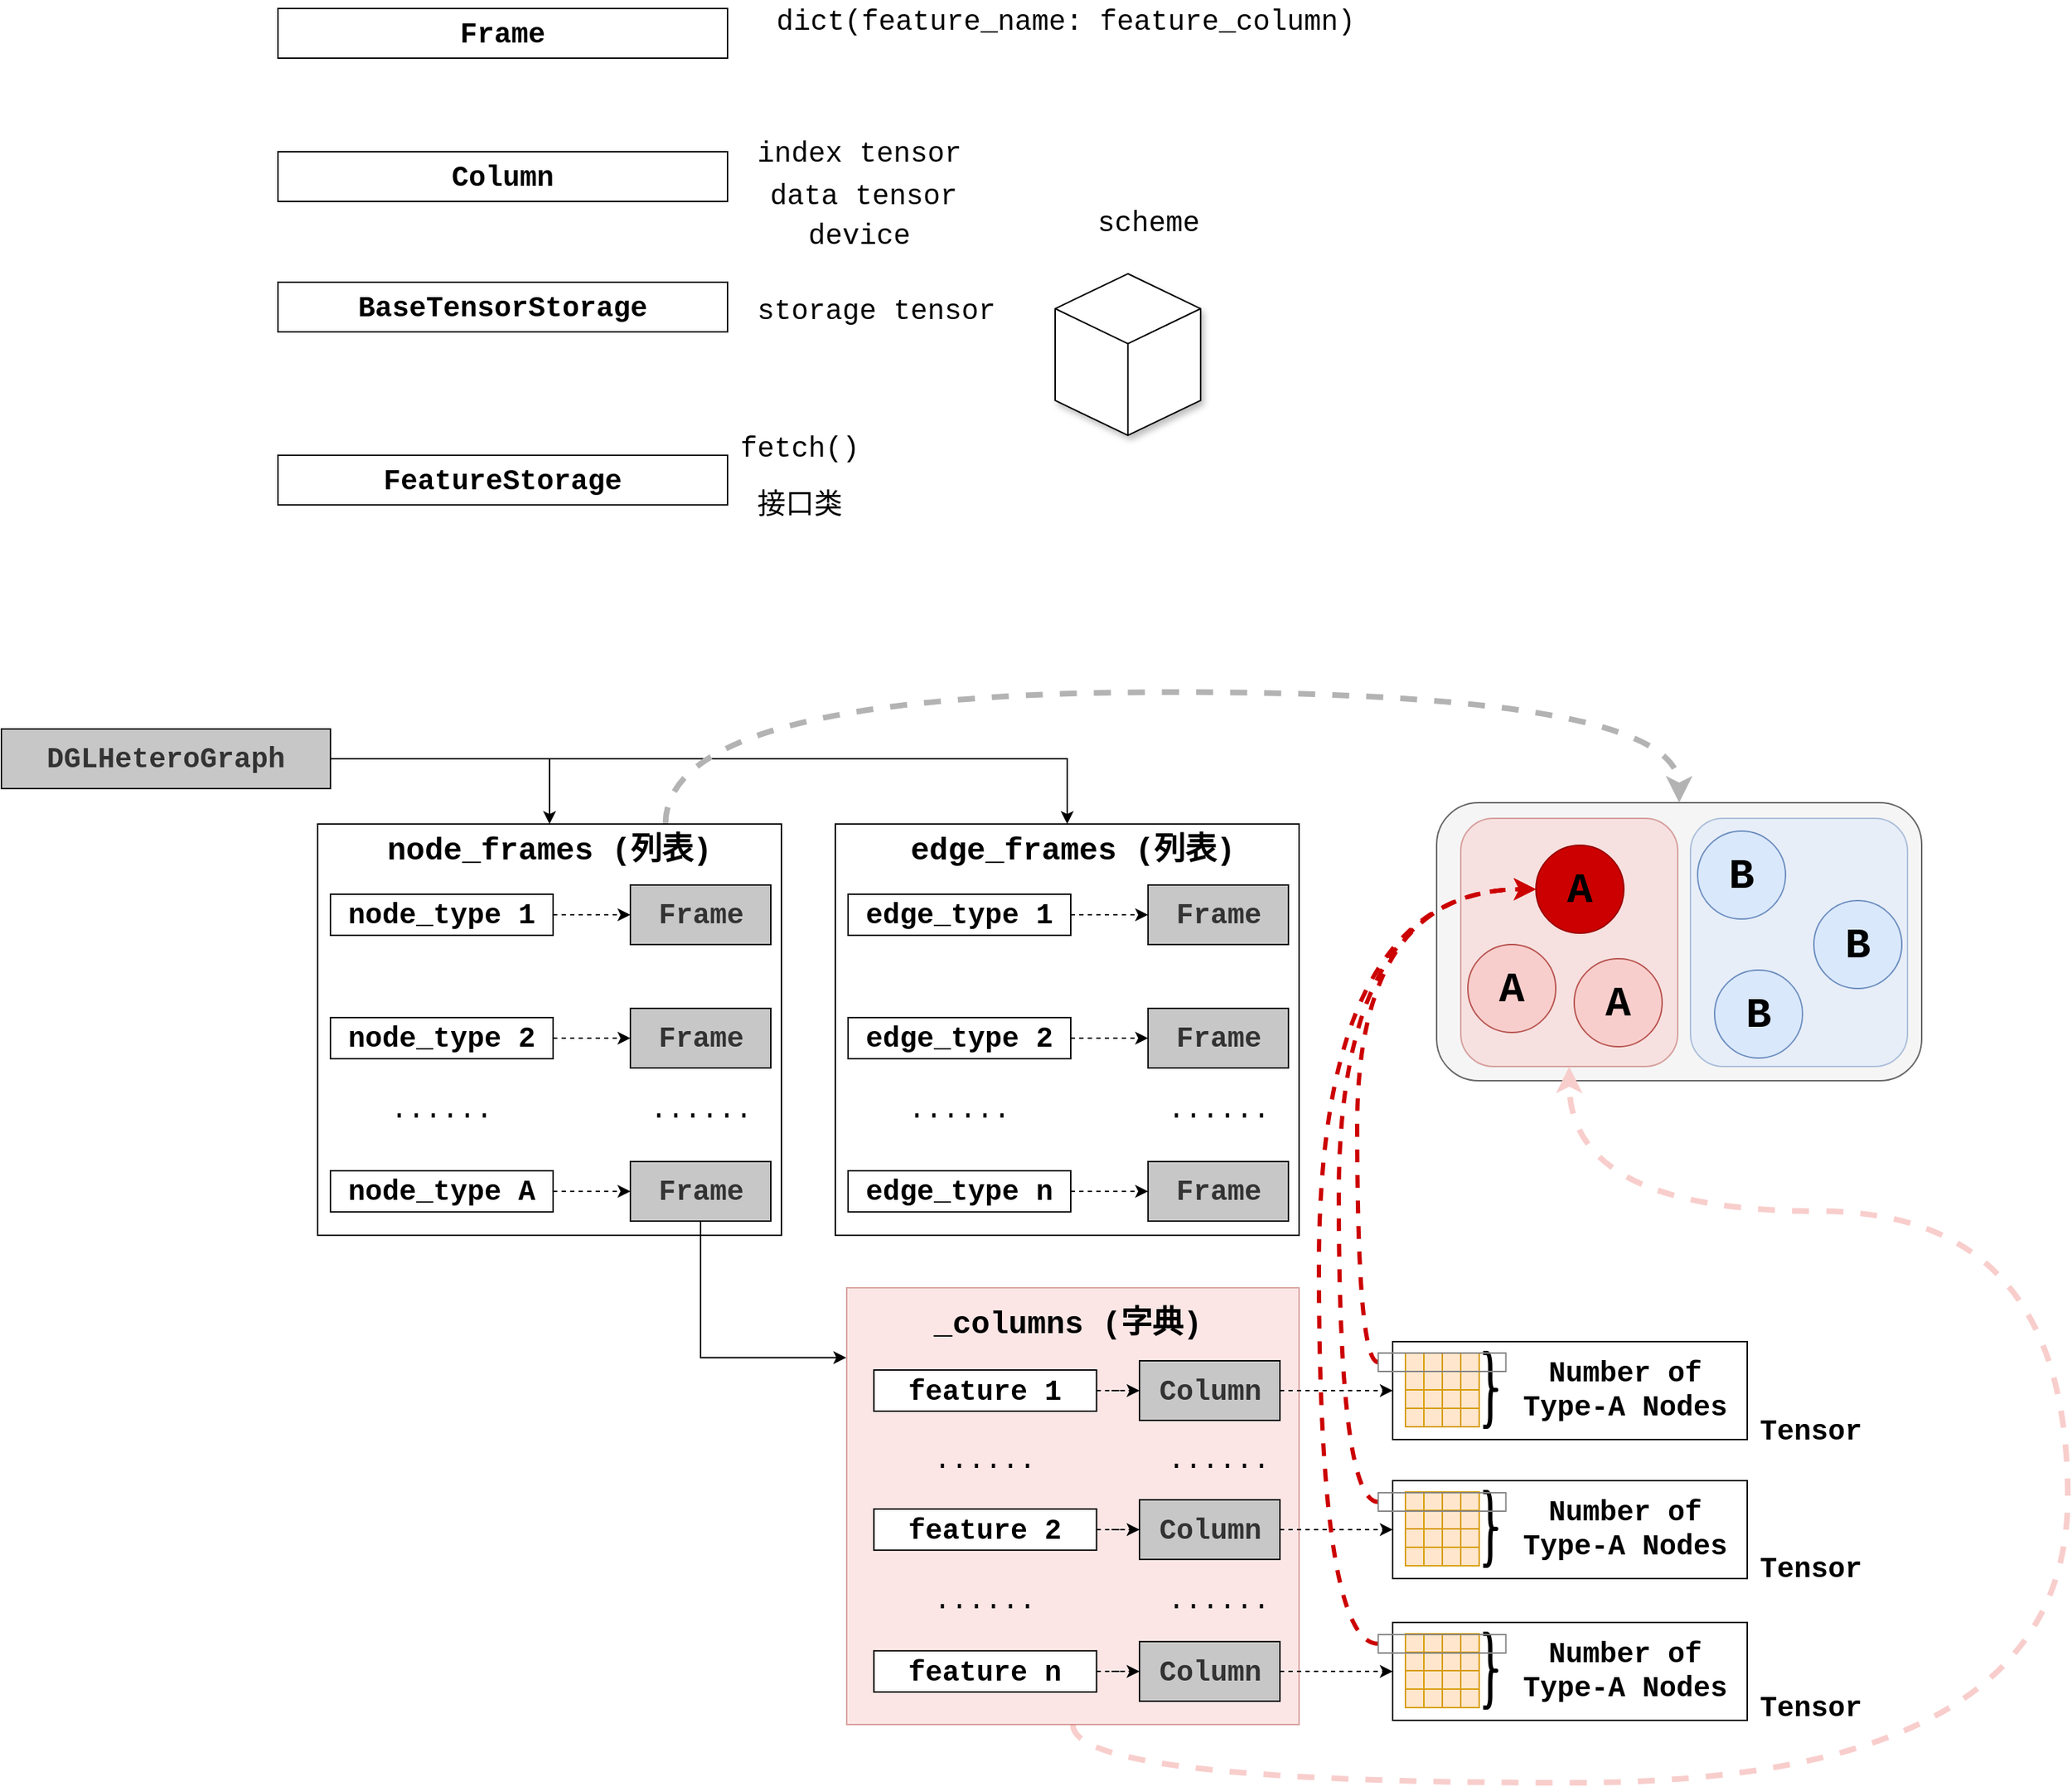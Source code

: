 <mxfile version="15.8.7" type="device"><diagram id="11IXH3z6hqG7DrzvFrHM" name="Page-1"><mxGraphModel dx="1106" dy="389" grid="0" gridSize="10" guides="1" tooltips="1" connect="1" arrows="1" fold="1" page="0" pageScale="1" pageWidth="827" pageHeight="1169" math="0" shadow="0"><root><mxCell id="0"/><mxCell id="1" parent="0"/><mxCell id="86eZKpxnAZm7Tr8WUhMd-28" value="" style="rounded=1;whiteSpace=wrap;html=1;fontFamily=Courier New;fontSize=30;strokeColor=#666666;fillColor=#f5f5f5;fontColor=#333333;" vertex="1" parent="1"><mxGeometry x="1020" y="1076" width="342" height="196" as="geometry"/></mxCell><mxCell id="86eZKpxnAZm7Tr8WUhMd-30" value="" style="rounded=1;whiteSpace=wrap;html=1;fontFamily=Courier New;fontSize=30;strokeColor=#6c8ebf;fillColor=#dae8fc;opacity=50;" vertex="1" parent="1"><mxGeometry x="1199" y="1087" width="153" height="175" as="geometry"/></mxCell><mxCell id="86eZKpxnAZm7Tr8WUhMd-29" value="" style="rounded=1;whiteSpace=wrap;html=1;fontFamily=Courier New;fontSize=30;strokeColor=#b85450;fillColor=#f8cecc;opacity=50;" vertex="1" parent="1"><mxGeometry x="1037" y="1087" width="153" height="175" as="geometry"/></mxCell><mxCell id="nfA5dpvwlmGK6vABi8mA-146" value="" style="rounded=0;whiteSpace=wrap;html=1;shadow=0;fontFamily=Courier New;fontSize=12;" parent="1" vertex="1"><mxGeometry x="989" y="1456" width="250" height="69" as="geometry"/></mxCell><mxCell id="nfA5dpvwlmGK6vABi8mA-1" value="&lt;font style=&quot;font-size: 20px&quot; face=&quot;Courier New&quot;&gt;&lt;b&gt;Frame&lt;/b&gt;&lt;/font&gt;" style="rounded=0;whiteSpace=wrap;html=1;" parent="1" vertex="1"><mxGeometry x="203" y="516" width="317" height="35" as="geometry"/></mxCell><mxCell id="nfA5dpvwlmGK6vABi8mA-2" value="&lt;font style=&quot;font-size: 20px&quot; face=&quot;Courier New&quot;&gt;&lt;b&gt;Column&lt;/b&gt;&lt;/font&gt;" style="rounded=0;whiteSpace=wrap;html=1;" parent="1" vertex="1"><mxGeometry x="203" y="617" width="317" height="35" as="geometry"/></mxCell><mxCell id="nfA5dpvwlmGK6vABi8mA-3" value="&lt;font style=&quot;font-size: 20px&quot; face=&quot;Courier New&quot;&gt;&lt;b&gt;BaseTensorStorage&lt;/b&gt;&lt;/font&gt;" style="rounded=0;whiteSpace=wrap;html=1;" parent="1" vertex="1"><mxGeometry x="203" y="709" width="317" height="35" as="geometry"/></mxCell><mxCell id="nfA5dpvwlmGK6vABi8mA-4" value="&lt;font style=&quot;font-size: 20px&quot; face=&quot;Courier New&quot;&gt;&lt;b&gt;FeatureStorage&lt;/b&gt;&lt;/font&gt;" style="rounded=0;whiteSpace=wrap;html=1;" parent="1" vertex="1"><mxGeometry x="203" y="831" width="317" height="35" as="geometry"/></mxCell><mxCell id="nfA5dpvwlmGK6vABi8mA-5" value="接口类" style="text;html=1;strokeColor=none;fillColor=none;align=center;verticalAlign=middle;whiteSpace=wrap;rounded=0;fontFamily=Courier New;fontSize=20;" parent="1" vertex="1"><mxGeometry x="529" y="851" width="84" height="30" as="geometry"/></mxCell><mxCell id="nfA5dpvwlmGK6vABi8mA-6" value="fetch()" style="text;html=1;strokeColor=none;fillColor=none;align=center;verticalAlign=middle;whiteSpace=wrap;rounded=0;fontFamily=Courier New;fontSize=20;" parent="1" vertex="1"><mxGeometry x="529" y="811" width="84" height="30" as="geometry"/></mxCell><mxCell id="nfA5dpvwlmGK6vABi8mA-7" value="storage tensor" style="text;html=1;strokeColor=none;fillColor=none;align=center;verticalAlign=middle;whiteSpace=wrap;rounded=0;fontFamily=Courier New;fontSize=20;" parent="1" vertex="1"><mxGeometry x="529" y="714" width="192" height="30" as="geometry"/></mxCell><mxCell id="nfA5dpvwlmGK6vABi8mA-8" value="index tensor" style="text;html=1;strokeColor=none;fillColor=none;align=center;verticalAlign=middle;whiteSpace=wrap;rounded=0;fontFamily=Courier New;fontSize=20;" parent="1" vertex="1"><mxGeometry x="517" y="603" width="192" height="30" as="geometry"/></mxCell><mxCell id="nfA5dpvwlmGK6vABi8mA-9" value="data tensor" style="text;html=1;strokeColor=none;fillColor=none;align=center;verticalAlign=middle;whiteSpace=wrap;rounded=0;fontFamily=Courier New;fontSize=20;" parent="1" vertex="1"><mxGeometry x="520" y="633" width="192" height="30" as="geometry"/></mxCell><mxCell id="nfA5dpvwlmGK6vABi8mA-10" value="device" style="text;html=1;strokeColor=none;fillColor=none;align=center;verticalAlign=middle;whiteSpace=wrap;rounded=0;fontFamily=Courier New;fontSize=20;" parent="1" vertex="1"><mxGeometry x="517" y="661" width="192" height="30" as="geometry"/></mxCell><mxCell id="nfA5dpvwlmGK6vABi8mA-11" value="scheme" style="text;html=1;strokeColor=none;fillColor=none;align=center;verticalAlign=middle;whiteSpace=wrap;rounded=0;fontFamily=Courier New;fontSize=20;" parent="1" vertex="1"><mxGeometry x="721" y="652" width="192" height="30" as="geometry"/></mxCell><mxCell id="nfA5dpvwlmGK6vABi8mA-12" value="dict(feature_name: feature_column)" style="text;html=1;strokeColor=none;fillColor=none;align=center;verticalAlign=middle;whiteSpace=wrap;rounded=0;fontFamily=Courier New;fontSize=20;" parent="1" vertex="1"><mxGeometry x="546" y="510" width="425" height="30" as="geometry"/></mxCell><mxCell id="nfA5dpvwlmGK6vABi8mA-29" style="edgeStyle=orthogonalEdgeStyle;rounded=0;orthogonalLoop=1;jettySize=auto;html=1;entryX=0.5;entryY=0;entryDx=0;entryDy=0;fontFamily=Courier New;fontSize=20;exitX=1;exitY=0.5;exitDx=0;exitDy=0;" parent="1" source="nfA5dpvwlmGK6vABi8mA-13" target="nfA5dpvwlmGK6vABi8mA-28" edge="1"><mxGeometry relative="1" as="geometry"/></mxCell><mxCell id="nfA5dpvwlmGK6vABi8mA-31" style="edgeStyle=orthogonalEdgeStyle;rounded=0;orthogonalLoop=1;jettySize=auto;html=1;entryX=0.5;entryY=0;entryDx=0;entryDy=0;fontFamily=Courier New;fontSize=20;" parent="1" source="nfA5dpvwlmGK6vABi8mA-13" target="nfA5dpvwlmGK6vABi8mA-55" edge="1"><mxGeometry relative="1" as="geometry"><mxPoint x="719" y="1124.0" as="targetPoint"/></mxGeometry></mxCell><mxCell id="nfA5dpvwlmGK6vABi8mA-13" value="&lt;font style=&quot;font-size: 20px&quot; face=&quot;Courier New&quot;&gt;&lt;b&gt;DGLHeteroGraph&lt;/b&gt;&lt;/font&gt;" style="rounded=0;whiteSpace=wrap;html=1;fillColor=#C7C7C7;fontColor=#333333;strokeColor=#000000;" parent="1" vertex="1"><mxGeometry x="8" y="1024" width="232" height="42" as="geometry"/></mxCell><mxCell id="nfA5dpvwlmGK6vABi8mA-14" value="" style="html=1;whiteSpace=wrap;shape=isoCube2;backgroundOutline=1;isoAngle=15;fontFamily=Courier New;fontSize=20;shadow=1;" parent="1" vertex="1"><mxGeometry x="751" y="703" width="102.6" height="114" as="geometry"/></mxCell><mxCell id="86eZKpxnAZm7Tr8WUhMd-34" style="edgeStyle=orthogonalEdgeStyle;curved=1;rounded=0;orthogonalLoop=1;jettySize=auto;html=1;entryX=0.5;entryY=0;entryDx=0;entryDy=0;dashed=1;fontFamily=Courier New;fontSize=30;strokeColor=#B3B3B3;strokeWidth=4;exitX=0.75;exitY=0;exitDx=0;exitDy=0;" edge="1" parent="1" source="nfA5dpvwlmGK6vABi8mA-28" target="86eZKpxnAZm7Tr8WUhMd-28"><mxGeometry relative="1" as="geometry"><Array as="points"><mxPoint x="476" y="998"/><mxPoint x="1191" y="998"/></Array></mxGeometry></mxCell><mxCell id="nfA5dpvwlmGK6vABi8mA-28" value="" style="rounded=0;whiteSpace=wrap;html=1;" parent="1" vertex="1"><mxGeometry x="231" y="1091" width="327" height="290" as="geometry"/></mxCell><mxCell id="nfA5dpvwlmGK6vABi8mA-32" value="&lt;font style=&quot;font-size: 20px&quot; face=&quot;Courier New&quot;&gt;&lt;b&gt;Frame&lt;/b&gt;&lt;/font&gt;" style="rounded=0;whiteSpace=wrap;html=1;fillColor=#C7C7C7;fontColor=#333333;strokeColor=#000000;" parent="1" vertex="1"><mxGeometry x="451.5" y="1134" width="99" height="42" as="geometry"/></mxCell><mxCell id="nfA5dpvwlmGK6vABi8mA-120" style="edgeStyle=orthogonalEdgeStyle;rounded=0;orthogonalLoop=1;jettySize=auto;html=1;entryX=0;entryY=0.5;entryDx=0;entryDy=0;dashed=1;fontFamily=Courier New;fontSize=20;endArrow=classic;endFill=1;" parent="1" source="nfA5dpvwlmGK6vABi8mA-33" target="nfA5dpvwlmGK6vABi8mA-32" edge="1"><mxGeometry relative="1" as="geometry"/></mxCell><mxCell id="nfA5dpvwlmGK6vABi8mA-33" value="&lt;font face=&quot;Courier New&quot;&gt;&lt;span style=&quot;font-size: 20px&quot;&gt;&lt;b&gt;node_type 1&lt;/b&gt;&lt;/span&gt;&lt;/font&gt;" style="rounded=0;whiteSpace=wrap;html=1;" parent="1" vertex="1"><mxGeometry x="240" y="1140.5" width="157" height="29" as="geometry"/></mxCell><mxCell id="nfA5dpvwlmGK6vABi8mA-36" value="&lt;font style=&quot;font-size: 20px&quot; face=&quot;Courier New&quot;&gt;&lt;b&gt;Frame&lt;/b&gt;&lt;/font&gt;" style="rounded=0;whiteSpace=wrap;html=1;fillColor=#C7C7C7;fontColor=#333333;strokeColor=#000000;" parent="1" vertex="1"><mxGeometry x="451.5" y="1221" width="99" height="42" as="geometry"/></mxCell><mxCell id="nfA5dpvwlmGK6vABi8mA-121" style="edgeStyle=orthogonalEdgeStyle;rounded=0;orthogonalLoop=1;jettySize=auto;html=1;entryX=0;entryY=0.5;entryDx=0;entryDy=0;dashed=1;fontFamily=Courier New;fontSize=20;endArrow=classic;endFill=1;" parent="1" source="nfA5dpvwlmGK6vABi8mA-37" target="nfA5dpvwlmGK6vABi8mA-36" edge="1"><mxGeometry relative="1" as="geometry"/></mxCell><mxCell id="nfA5dpvwlmGK6vABi8mA-37" value="&lt;font face=&quot;Courier New&quot;&gt;&lt;span style=&quot;font-size: 20px&quot;&gt;&lt;b&gt;node_type 2&lt;/b&gt;&lt;/span&gt;&lt;/font&gt;" style="rounded=0;whiteSpace=wrap;html=1;" parent="1" vertex="1"><mxGeometry x="240" y="1227.5" width="157" height="29" as="geometry"/></mxCell><mxCell id="nfA5dpvwlmGK6vABi8mA-52" style="edgeStyle=orthogonalEdgeStyle;rounded=0;orthogonalLoop=1;jettySize=auto;html=1;entryX=-0.001;entryY=0.16;entryDx=0;entryDy=0;fontFamily=Courier New;fontSize=20;endArrow=classic;endFill=1;entryPerimeter=0;" parent="1" source="nfA5dpvwlmGK6vABi8mA-39" target="nfA5dpvwlmGK6vABi8mA-44" edge="1"><mxGeometry relative="1" as="geometry"><Array as="points"><mxPoint x="501" y="1467"/></Array></mxGeometry></mxCell><mxCell id="nfA5dpvwlmGK6vABi8mA-39" value="&lt;font style=&quot;font-size: 20px&quot; face=&quot;Courier New&quot;&gt;&lt;b&gt;Frame&lt;/b&gt;&lt;/font&gt;" style="rounded=0;whiteSpace=wrap;html=1;fillColor=#C7C7C7;fontColor=#333333;strokeColor=#000000;" parent="1" vertex="1"><mxGeometry x="451.5" y="1329" width="99" height="42" as="geometry"/></mxCell><mxCell id="nfA5dpvwlmGK6vABi8mA-122" style="edgeStyle=orthogonalEdgeStyle;rounded=0;orthogonalLoop=1;jettySize=auto;html=1;entryX=0;entryY=0.5;entryDx=0;entryDy=0;dashed=1;fontFamily=Courier New;fontSize=20;endArrow=classic;endFill=1;" parent="1" source="nfA5dpvwlmGK6vABi8mA-41" target="nfA5dpvwlmGK6vABi8mA-39" edge="1"><mxGeometry relative="1" as="geometry"/></mxCell><mxCell id="nfA5dpvwlmGK6vABi8mA-41" value="&lt;font face=&quot;Courier New&quot;&gt;&lt;span style=&quot;font-size: 20px&quot;&gt;&lt;b&gt;node_type A&lt;/b&gt;&lt;/span&gt;&lt;/font&gt;" style="rounded=0;whiteSpace=wrap;html=1;" parent="1" vertex="1"><mxGeometry x="240" y="1335.5" width="157" height="29" as="geometry"/></mxCell><mxCell id="86eZKpxnAZm7Tr8WUhMd-33" style="edgeStyle=orthogonalEdgeStyle;curved=1;rounded=0;orthogonalLoop=1;jettySize=auto;html=1;entryX=0.5;entryY=1;entryDx=0;entryDy=0;dashed=1;fontFamily=Courier New;fontSize=30;strokeColor=#F8CECC;exitX=0.5;exitY=1;exitDx=0;exitDy=0;strokeWidth=4;" edge="1" parent="1" source="nfA5dpvwlmGK6vABi8mA-44" target="86eZKpxnAZm7Tr8WUhMd-29"><mxGeometry relative="1" as="geometry"><Array as="points"><mxPoint x="763" y="1767"/><mxPoint x="1465" y="1767"/><mxPoint x="1465" y="1364"/><mxPoint x="1113" y="1364"/></Array></mxGeometry></mxCell><mxCell id="nfA5dpvwlmGK6vABi8mA-44" value="" style="rounded=0;whiteSpace=wrap;html=1;fillColor=#F8CECC;strokeColor=#b85450;opacity=50;" parent="1" vertex="1"><mxGeometry x="604" y="1418" width="319" height="308" as="geometry"/></mxCell><mxCell id="nfA5dpvwlmGK6vABi8mA-138" style="edgeStyle=orthogonalEdgeStyle;rounded=0;orthogonalLoop=1;jettySize=auto;html=1;entryX=0;entryY=0.5;entryDx=0;entryDy=0;dashed=1;fontFamily=Courier New;fontSize=12;endArrow=classic;endFill=1;" parent="1" source="nfA5dpvwlmGK6vABi8mA-45" target="nfA5dpvwlmGK6vABi8mA-137" edge="1"><mxGeometry relative="1" as="geometry"/></mxCell><mxCell id="nfA5dpvwlmGK6vABi8mA-45" value="&lt;font face=&quot;Courier New&quot;&gt;&lt;span style=&quot;font-size: 20px&quot;&gt;&lt;b&gt;feature 1&lt;/b&gt;&lt;/span&gt;&lt;/font&gt;" style="rounded=0;whiteSpace=wrap;html=1;" parent="1" vertex="1"><mxGeometry x="623.2" y="1476" width="157" height="29" as="geometry"/></mxCell><mxCell id="nfA5dpvwlmGK6vABi8mA-141" style="edgeStyle=orthogonalEdgeStyle;rounded=0;orthogonalLoop=1;jettySize=auto;html=1;entryX=0;entryY=0.5;entryDx=0;entryDy=0;dashed=1;fontFamily=Courier New;fontSize=12;endArrow=classic;endFill=1;" parent="1" source="nfA5dpvwlmGK6vABi8mA-48" target="nfA5dpvwlmGK6vABi8mA-139" edge="1"><mxGeometry relative="1" as="geometry"/></mxCell><mxCell id="nfA5dpvwlmGK6vABi8mA-48" value="&lt;font face=&quot;Courier New&quot;&gt;&lt;span style=&quot;font-size: 20px&quot;&gt;&lt;b&gt;feature 2&lt;/b&gt;&lt;/span&gt;&lt;/font&gt;" style="rounded=0;whiteSpace=wrap;html=1;" parent="1" vertex="1"><mxGeometry x="623.2" y="1574" width="157" height="29" as="geometry"/></mxCell><mxCell id="nfA5dpvwlmGK6vABi8mA-145" style="edgeStyle=orthogonalEdgeStyle;rounded=0;orthogonalLoop=1;jettySize=auto;html=1;dashed=1;fontFamily=Courier New;fontSize=12;endArrow=classic;endFill=1;" parent="1" source="nfA5dpvwlmGK6vABi8mA-50" target="nfA5dpvwlmGK6vABi8mA-142" edge="1"><mxGeometry relative="1" as="geometry"/></mxCell><mxCell id="nfA5dpvwlmGK6vABi8mA-50" value="&lt;font face=&quot;Courier New&quot;&gt;&lt;span style=&quot;font-size: 20px&quot;&gt;&lt;b&gt;feature n&lt;/b&gt;&lt;/span&gt;&lt;/font&gt;" style="rounded=0;whiteSpace=wrap;html=1;" parent="1" vertex="1"><mxGeometry x="623.2" y="1674" width="157" height="29" as="geometry"/></mxCell><mxCell id="nfA5dpvwlmGK6vABi8mA-55" value="" style="rounded=0;whiteSpace=wrap;html=1;" parent="1" vertex="1"><mxGeometry x="596" y="1091" width="327" height="290" as="geometry"/></mxCell><mxCell id="nfA5dpvwlmGK6vABi8mA-56" value="&lt;font style=&quot;font-size: 20px&quot; face=&quot;Courier New&quot;&gt;&lt;b&gt;Frame&lt;/b&gt;&lt;/font&gt;" style="rounded=0;whiteSpace=wrap;html=1;fillColor=#C7C7C7;fontColor=#333333;strokeColor=#000000;" parent="1" vertex="1"><mxGeometry x="816.5" y="1134" width="99" height="42" as="geometry"/></mxCell><mxCell id="nfA5dpvwlmGK6vABi8mA-125" style="edgeStyle=orthogonalEdgeStyle;rounded=0;orthogonalLoop=1;jettySize=auto;html=1;dashed=1;fontFamily=Courier New;fontSize=20;endArrow=classic;endFill=1;" parent="1" source="nfA5dpvwlmGK6vABi8mA-58" target="nfA5dpvwlmGK6vABi8mA-56" edge="1"><mxGeometry relative="1" as="geometry"/></mxCell><mxCell id="nfA5dpvwlmGK6vABi8mA-58" value="&lt;font face=&quot;Courier New&quot;&gt;&lt;span style=&quot;font-size: 20px&quot;&gt;&lt;b&gt;edge_type 1&lt;/b&gt;&lt;/span&gt;&lt;/font&gt;" style="rounded=0;whiteSpace=wrap;html=1;" parent="1" vertex="1"><mxGeometry x="605" y="1140.5" width="157" height="29" as="geometry"/></mxCell><mxCell id="nfA5dpvwlmGK6vABi8mA-59" value="&lt;font style=&quot;font-size: 20px&quot; face=&quot;Courier New&quot;&gt;&lt;b&gt;Frame&lt;/b&gt;&lt;/font&gt;" style="rounded=0;whiteSpace=wrap;html=1;fillColor=#C7C7C7;fontColor=#333333;strokeColor=#000000;" parent="1" vertex="1"><mxGeometry x="816.5" y="1221" width="99" height="42" as="geometry"/></mxCell><mxCell id="nfA5dpvwlmGK6vABi8mA-124" style="edgeStyle=orthogonalEdgeStyle;rounded=0;orthogonalLoop=1;jettySize=auto;html=1;dashed=1;fontFamily=Courier New;fontSize=20;endArrow=classic;endFill=1;" parent="1" source="nfA5dpvwlmGK6vABi8mA-61" target="nfA5dpvwlmGK6vABi8mA-59" edge="1"><mxGeometry relative="1" as="geometry"/></mxCell><mxCell id="nfA5dpvwlmGK6vABi8mA-61" value="&lt;b style=&quot;font-family: &amp;#34;courier new&amp;#34; ; font-size: 20px&quot;&gt;edge_type&lt;/b&gt;&lt;font face=&quot;Courier New&quot;&gt;&lt;span style=&quot;font-size: 20px&quot;&gt;&lt;b&gt;&amp;nbsp;2&lt;/b&gt;&lt;/span&gt;&lt;/font&gt;" style="rounded=0;whiteSpace=wrap;html=1;" parent="1" vertex="1"><mxGeometry x="605" y="1227.5" width="157" height="29" as="geometry"/></mxCell><mxCell id="nfA5dpvwlmGK6vABi8mA-62" value="&lt;font style=&quot;font-size: 20px&quot; face=&quot;Courier New&quot;&gt;&lt;b&gt;Frame&lt;/b&gt;&lt;/font&gt;" style="rounded=0;whiteSpace=wrap;html=1;fillColor=#C7C7C7;fontColor=#333333;strokeColor=#000000;" parent="1" vertex="1"><mxGeometry x="816.5" y="1329" width="99" height="42" as="geometry"/></mxCell><mxCell id="nfA5dpvwlmGK6vABi8mA-123" style="edgeStyle=orthogonalEdgeStyle;rounded=0;orthogonalLoop=1;jettySize=auto;html=1;dashed=1;fontFamily=Courier New;fontSize=20;endArrow=classic;endFill=1;" parent="1" source="nfA5dpvwlmGK6vABi8mA-64" target="nfA5dpvwlmGK6vABi8mA-62" edge="1"><mxGeometry relative="1" as="geometry"/></mxCell><mxCell id="nfA5dpvwlmGK6vABi8mA-64" value="&lt;b style=&quot;font-family: &amp;#34;courier new&amp;#34; ; font-size: 20px&quot;&gt;edge_type&lt;/b&gt;&lt;font face=&quot;Courier New&quot;&gt;&lt;span style=&quot;font-size: 20px&quot;&gt;&lt;b&gt;&amp;nbsp;n&lt;/b&gt;&lt;/span&gt;&lt;/font&gt;" style="rounded=0;whiteSpace=wrap;html=1;" parent="1" vertex="1"><mxGeometry x="605" y="1335.5" width="157" height="29" as="geometry"/></mxCell><mxCell id="nfA5dpvwlmGK6vABi8mA-66" value="" style="whiteSpace=wrap;html=1;aspect=fixed;shadow=0;fontFamily=Courier New;fontSize=20;fillColor=#ffe6cc;strokeColor=#d79b00;" parent="1" vertex="1"><mxGeometry x="998" y="1464" width="13" height="13" as="geometry"/></mxCell><mxCell id="nfA5dpvwlmGK6vABi8mA-70" value="" style="whiteSpace=wrap;html=1;aspect=fixed;shadow=0;fontFamily=Courier New;fontSize=20;fillColor=#ffe6cc;strokeColor=#d79b00;" parent="1" vertex="1"><mxGeometry x="998" y="1477" width="13" height="13" as="geometry"/></mxCell><mxCell id="nfA5dpvwlmGK6vABi8mA-71" value="" style="whiteSpace=wrap;html=1;aspect=fixed;shadow=0;fontFamily=Courier New;fontSize=20;fillColor=#ffe6cc;strokeColor=#d79b00;" parent="1" vertex="1"><mxGeometry x="998" y="1490" width="13" height="13" as="geometry"/></mxCell><mxCell id="nfA5dpvwlmGK6vABi8mA-72" value="" style="whiteSpace=wrap;html=1;aspect=fixed;shadow=0;fontFamily=Courier New;fontSize=20;fillColor=#ffe6cc;strokeColor=#d79b00;" parent="1" vertex="1"><mxGeometry x="998" y="1503" width="13" height="13" as="geometry"/></mxCell><mxCell id="nfA5dpvwlmGK6vABi8mA-73" value="" style="whiteSpace=wrap;html=1;aspect=fixed;shadow=0;fontFamily=Courier New;fontSize=20;fillColor=#ffe6cc;strokeColor=#d79b00;" parent="1" vertex="1"><mxGeometry x="1011" y="1464" width="13" height="13" as="geometry"/></mxCell><mxCell id="nfA5dpvwlmGK6vABi8mA-74" value="" style="whiteSpace=wrap;html=1;aspect=fixed;shadow=0;fontFamily=Courier New;fontSize=20;fillColor=#ffe6cc;strokeColor=#d79b00;" parent="1" vertex="1"><mxGeometry x="1011" y="1477" width="13" height="13" as="geometry"/></mxCell><mxCell id="nfA5dpvwlmGK6vABi8mA-75" value="" style="whiteSpace=wrap;html=1;aspect=fixed;shadow=0;fontFamily=Courier New;fontSize=20;fillColor=#ffe6cc;strokeColor=#d79b00;" parent="1" vertex="1"><mxGeometry x="1011" y="1490" width="13" height="13" as="geometry"/></mxCell><mxCell id="nfA5dpvwlmGK6vABi8mA-76" value="" style="whiteSpace=wrap;html=1;aspect=fixed;shadow=0;fontFamily=Courier New;fontSize=20;fillColor=#ffe6cc;strokeColor=#d79b00;" parent="1" vertex="1"><mxGeometry x="1011" y="1503" width="13" height="13" as="geometry"/></mxCell><mxCell id="nfA5dpvwlmGK6vABi8mA-77" value="" style="whiteSpace=wrap;html=1;aspect=fixed;shadow=0;fontFamily=Courier New;fontSize=20;fillColor=#ffe6cc;strokeColor=#d79b00;" parent="1" vertex="1"><mxGeometry x="1024" y="1464" width="13" height="13" as="geometry"/></mxCell><mxCell id="nfA5dpvwlmGK6vABi8mA-78" value="" style="whiteSpace=wrap;html=1;aspect=fixed;shadow=0;fontFamily=Courier New;fontSize=20;fillColor=#ffe6cc;strokeColor=#d79b00;" parent="1" vertex="1"><mxGeometry x="1024" y="1477" width="13" height="13" as="geometry"/></mxCell><mxCell id="nfA5dpvwlmGK6vABi8mA-79" value="" style="whiteSpace=wrap;html=1;aspect=fixed;shadow=0;fontFamily=Courier New;fontSize=20;fillColor=#ffe6cc;strokeColor=#d79b00;" parent="1" vertex="1"><mxGeometry x="1024" y="1490" width="13" height="13" as="geometry"/></mxCell><mxCell id="nfA5dpvwlmGK6vABi8mA-80" value="" style="whiteSpace=wrap;html=1;aspect=fixed;shadow=0;fontFamily=Courier New;fontSize=20;fillColor=#ffe6cc;strokeColor=#d79b00;" parent="1" vertex="1"><mxGeometry x="1024" y="1503" width="13" height="13" as="geometry"/></mxCell><mxCell id="nfA5dpvwlmGK6vABi8mA-81" value="" style="whiteSpace=wrap;html=1;aspect=fixed;shadow=0;fontFamily=Courier New;fontSize=20;fillColor=#ffe6cc;strokeColor=#d79b00;" parent="1" vertex="1"><mxGeometry x="1037" y="1464" width="13" height="13" as="geometry"/></mxCell><mxCell id="nfA5dpvwlmGK6vABi8mA-82" value="" style="whiteSpace=wrap;html=1;aspect=fixed;shadow=0;fontFamily=Courier New;fontSize=20;fillColor=#ffe6cc;strokeColor=#d79b00;" parent="1" vertex="1"><mxGeometry x="1037" y="1477" width="13" height="13" as="geometry"/></mxCell><mxCell id="nfA5dpvwlmGK6vABi8mA-83" value="" style="whiteSpace=wrap;html=1;aspect=fixed;shadow=0;fontFamily=Courier New;fontSize=20;fillColor=#ffe6cc;strokeColor=#d79b00;" parent="1" vertex="1"><mxGeometry x="1037" y="1490" width="13" height="13" as="geometry"/></mxCell><mxCell id="nfA5dpvwlmGK6vABi8mA-84" value="" style="whiteSpace=wrap;html=1;aspect=fixed;shadow=0;fontFamily=Courier New;fontSize=20;fillColor=#ffe6cc;strokeColor=#d79b00;" parent="1" vertex="1"><mxGeometry x="1037" y="1503" width="13" height="13" as="geometry"/></mxCell><mxCell id="nfA5dpvwlmGK6vABi8mA-126" value="......" style="text;html=1;strokeColor=none;fillColor=none;align=center;verticalAlign=middle;whiteSpace=wrap;rounded=0;shadow=0;fontFamily=Courier New;fontSize=20;" parent="1" vertex="1"><mxGeometry x="275" y="1283" width="87" height="17.5" as="geometry"/></mxCell><mxCell id="nfA5dpvwlmGK6vABi8mA-127" value="......" style="text;html=1;strokeColor=none;fillColor=none;align=center;verticalAlign=middle;whiteSpace=wrap;rounded=0;shadow=0;fontFamily=Courier New;fontSize=20;" parent="1" vertex="1"><mxGeometry x="640" y="1283" width="87" height="17.5" as="geometry"/></mxCell><mxCell id="nfA5dpvwlmGK6vABi8mA-128" value="......" style="text;html=1;strokeColor=none;fillColor=none;align=center;verticalAlign=middle;whiteSpace=wrap;rounded=0;shadow=0;fontFamily=Courier New;fontSize=20;" parent="1" vertex="1"><mxGeometry x="822.5" y="1283" width="87" height="17.5" as="geometry"/></mxCell><mxCell id="nfA5dpvwlmGK6vABi8mA-129" value="......" style="text;html=1;strokeColor=none;fillColor=none;align=center;verticalAlign=middle;whiteSpace=wrap;rounded=0;shadow=0;fontFamily=Courier New;fontSize=20;" parent="1" vertex="1"><mxGeometry x="457.5" y="1283" width="87" height="17.5" as="geometry"/></mxCell><mxCell id="nfA5dpvwlmGK6vABi8mA-130" value="" style="shape=curlyBracket;whiteSpace=wrap;html=1;rounded=1;flipH=1;shadow=0;fontFamily=Courier New;fontSize=20;strokeWidth=3;" parent="1" vertex="1"><mxGeometry x="1052.8" y="1464" width="10" height="52" as="geometry"/></mxCell><mxCell id="nfA5dpvwlmGK6vABi8mA-131" value="Number of Type-A Nodes" style="text;html=1;strokeColor=none;fillColor=none;align=center;verticalAlign=middle;whiteSpace=wrap;rounded=0;shadow=0;fontFamily=Courier New;fontSize=20;fontStyle=1" parent="1" vertex="1"><mxGeometry x="1072.7" y="1483" width="160.3" height="14" as="geometry"/></mxCell><mxCell id="nfA5dpvwlmGK6vABi8mA-147" style="edgeStyle=orthogonalEdgeStyle;rounded=0;orthogonalLoop=1;jettySize=auto;html=1;entryX=0;entryY=0.5;entryDx=0;entryDy=0;dashed=1;fontFamily=Courier New;fontSize=12;endArrow=classic;endFill=1;" parent="1" source="nfA5dpvwlmGK6vABi8mA-137" target="nfA5dpvwlmGK6vABi8mA-146" edge="1"><mxGeometry relative="1" as="geometry"/></mxCell><mxCell id="nfA5dpvwlmGK6vABi8mA-137" value="&lt;font style=&quot;font-size: 20px&quot; face=&quot;Courier New&quot;&gt;&lt;b&gt;Column&lt;/b&gt;&lt;/font&gt;" style="rounded=0;whiteSpace=wrap;html=1;fillColor=#C7C7C7;fontColor=#333333;strokeColor=#000000;" parent="1" vertex="1"><mxGeometry x="810.5" y="1469.5" width="99" height="42" as="geometry"/></mxCell><mxCell id="nfA5dpvwlmGK6vABi8mA-167" style="edgeStyle=orthogonalEdgeStyle;rounded=0;orthogonalLoop=1;jettySize=auto;html=1;dashed=1;fontFamily=Courier New;fontSize=12;endArrow=classic;endFill=1;" parent="1" source="nfA5dpvwlmGK6vABi8mA-139" target="nfA5dpvwlmGK6vABi8mA-148" edge="1"><mxGeometry relative="1" as="geometry"/></mxCell><mxCell id="nfA5dpvwlmGK6vABi8mA-139" value="&lt;font style=&quot;font-size: 20px&quot; face=&quot;Courier New&quot;&gt;&lt;b&gt;Column&lt;/b&gt;&lt;/font&gt;" style="rounded=0;whiteSpace=wrap;html=1;fillColor=#C7C7C7;fontColor=#333333;strokeColor=#000000;" parent="1" vertex="1"><mxGeometry x="810.5" y="1567.5" width="99" height="42" as="geometry"/></mxCell><mxCell id="nfA5dpvwlmGK6vABi8mA-187" style="edgeStyle=orthogonalEdgeStyle;rounded=0;orthogonalLoop=1;jettySize=auto;html=1;entryX=0;entryY=0.5;entryDx=0;entryDy=0;dashed=1;fontFamily=Courier New;fontSize=12;endArrow=classic;endFill=1;" parent="1" source="nfA5dpvwlmGK6vABi8mA-142" target="nfA5dpvwlmGK6vABi8mA-168" edge="1"><mxGeometry relative="1" as="geometry"/></mxCell><mxCell id="nfA5dpvwlmGK6vABi8mA-142" value="&lt;font style=&quot;font-size: 20px&quot; face=&quot;Courier New&quot;&gt;&lt;b&gt;Column&lt;/b&gt;&lt;/font&gt;" style="rounded=0;whiteSpace=wrap;html=1;fillColor=#C7C7C7;fontColor=#333333;strokeColor=#000000;" parent="1" vertex="1"><mxGeometry x="810.5" y="1667.5" width="99" height="42" as="geometry"/></mxCell><mxCell id="nfA5dpvwlmGK6vABi8mA-148" value="" style="rounded=0;whiteSpace=wrap;html=1;shadow=0;fontFamily=Courier New;fontSize=12;" parent="1" vertex="1"><mxGeometry x="989" y="1554" width="250" height="69" as="geometry"/></mxCell><mxCell id="nfA5dpvwlmGK6vABi8mA-149" value="" style="whiteSpace=wrap;html=1;aspect=fixed;shadow=0;fontFamily=Courier New;fontSize=20;fillColor=#ffe6cc;strokeColor=#d79b00;" parent="1" vertex="1"><mxGeometry x="998" y="1562" width="13" height="13" as="geometry"/></mxCell><mxCell id="nfA5dpvwlmGK6vABi8mA-150" value="" style="whiteSpace=wrap;html=1;aspect=fixed;shadow=0;fontFamily=Courier New;fontSize=20;fillColor=#ffe6cc;strokeColor=#d79b00;" parent="1" vertex="1"><mxGeometry x="998" y="1575" width="13" height="13" as="geometry"/></mxCell><mxCell id="nfA5dpvwlmGK6vABi8mA-151" value="" style="whiteSpace=wrap;html=1;aspect=fixed;shadow=0;fontFamily=Courier New;fontSize=20;fillColor=#ffe6cc;strokeColor=#d79b00;" parent="1" vertex="1"><mxGeometry x="998" y="1588" width="13" height="13" as="geometry"/></mxCell><mxCell id="nfA5dpvwlmGK6vABi8mA-152" value="" style="whiteSpace=wrap;html=1;aspect=fixed;shadow=0;fontFamily=Courier New;fontSize=20;fillColor=#ffe6cc;strokeColor=#d79b00;" parent="1" vertex="1"><mxGeometry x="998" y="1601" width="13" height="13" as="geometry"/></mxCell><mxCell id="nfA5dpvwlmGK6vABi8mA-153" value="" style="whiteSpace=wrap;html=1;aspect=fixed;shadow=0;fontFamily=Courier New;fontSize=20;fillColor=#ffe6cc;strokeColor=#d79b00;" parent="1" vertex="1"><mxGeometry x="1011" y="1562" width="13" height="13" as="geometry"/></mxCell><mxCell id="nfA5dpvwlmGK6vABi8mA-154" value="" style="whiteSpace=wrap;html=1;aspect=fixed;shadow=0;fontFamily=Courier New;fontSize=20;fillColor=#ffe6cc;strokeColor=#d79b00;" parent="1" vertex="1"><mxGeometry x="1011" y="1575" width="13" height="13" as="geometry"/></mxCell><mxCell id="nfA5dpvwlmGK6vABi8mA-155" value="" style="whiteSpace=wrap;html=1;aspect=fixed;shadow=0;fontFamily=Courier New;fontSize=20;fillColor=#ffe6cc;strokeColor=#d79b00;" parent="1" vertex="1"><mxGeometry x="1011" y="1588" width="13" height="13" as="geometry"/></mxCell><mxCell id="nfA5dpvwlmGK6vABi8mA-156" value="" style="whiteSpace=wrap;html=1;aspect=fixed;shadow=0;fontFamily=Courier New;fontSize=20;fillColor=#ffe6cc;strokeColor=#d79b00;" parent="1" vertex="1"><mxGeometry x="1011" y="1601" width="13" height="13" as="geometry"/></mxCell><mxCell id="nfA5dpvwlmGK6vABi8mA-157" value="" style="whiteSpace=wrap;html=1;aspect=fixed;shadow=0;fontFamily=Courier New;fontSize=20;fillColor=#ffe6cc;strokeColor=#d79b00;" parent="1" vertex="1"><mxGeometry x="1024" y="1562" width="13" height="13" as="geometry"/></mxCell><mxCell id="nfA5dpvwlmGK6vABi8mA-158" value="" style="whiteSpace=wrap;html=1;aspect=fixed;shadow=0;fontFamily=Courier New;fontSize=20;fillColor=#ffe6cc;strokeColor=#d79b00;" parent="1" vertex="1"><mxGeometry x="1024" y="1575" width="13" height="13" as="geometry"/></mxCell><mxCell id="nfA5dpvwlmGK6vABi8mA-159" value="" style="whiteSpace=wrap;html=1;aspect=fixed;shadow=0;fontFamily=Courier New;fontSize=20;fillColor=#ffe6cc;strokeColor=#d79b00;" parent="1" vertex="1"><mxGeometry x="1024" y="1588" width="13" height="13" as="geometry"/></mxCell><mxCell id="nfA5dpvwlmGK6vABi8mA-160" value="" style="whiteSpace=wrap;html=1;aspect=fixed;shadow=0;fontFamily=Courier New;fontSize=20;fillColor=#ffe6cc;strokeColor=#d79b00;" parent="1" vertex="1"><mxGeometry x="1024" y="1601" width="13" height="13" as="geometry"/></mxCell><mxCell id="nfA5dpvwlmGK6vABi8mA-161" value="" style="whiteSpace=wrap;html=1;aspect=fixed;shadow=0;fontFamily=Courier New;fontSize=20;fillColor=#ffe6cc;strokeColor=#d79b00;" parent="1" vertex="1"><mxGeometry x="1037" y="1562" width="13" height="13" as="geometry"/></mxCell><mxCell id="nfA5dpvwlmGK6vABi8mA-162" value="" style="whiteSpace=wrap;html=1;aspect=fixed;shadow=0;fontFamily=Courier New;fontSize=20;fillColor=#ffe6cc;strokeColor=#d79b00;" parent="1" vertex="1"><mxGeometry x="1037" y="1575" width="13" height="13" as="geometry"/></mxCell><mxCell id="nfA5dpvwlmGK6vABi8mA-163" value="" style="whiteSpace=wrap;html=1;aspect=fixed;shadow=0;fontFamily=Courier New;fontSize=20;fillColor=#ffe6cc;strokeColor=#d79b00;" parent="1" vertex="1"><mxGeometry x="1037" y="1588" width="13" height="13" as="geometry"/></mxCell><mxCell id="nfA5dpvwlmGK6vABi8mA-164" value="" style="whiteSpace=wrap;html=1;aspect=fixed;shadow=0;fontFamily=Courier New;fontSize=20;fillColor=#ffe6cc;strokeColor=#d79b00;" parent="1" vertex="1"><mxGeometry x="1037" y="1601" width="13" height="13" as="geometry"/></mxCell><mxCell id="nfA5dpvwlmGK6vABi8mA-165" value="" style="shape=curlyBracket;whiteSpace=wrap;html=1;rounded=1;flipH=1;shadow=0;fontFamily=Courier New;fontSize=20;strokeWidth=3;" parent="1" vertex="1"><mxGeometry x="1052.8" y="1562" width="10" height="52" as="geometry"/></mxCell><mxCell id="nfA5dpvwlmGK6vABi8mA-168" value="" style="rounded=0;whiteSpace=wrap;html=1;shadow=0;fontFamily=Courier New;fontSize=12;" parent="1" vertex="1"><mxGeometry x="989" y="1654" width="250" height="69" as="geometry"/></mxCell><mxCell id="nfA5dpvwlmGK6vABi8mA-169" value="" style="whiteSpace=wrap;html=1;aspect=fixed;shadow=0;fontFamily=Courier New;fontSize=20;fillColor=#ffe6cc;strokeColor=#d79b00;" parent="1" vertex="1"><mxGeometry x="998" y="1662" width="13" height="13" as="geometry"/></mxCell><mxCell id="nfA5dpvwlmGK6vABi8mA-170" value="" style="whiteSpace=wrap;html=1;aspect=fixed;shadow=0;fontFamily=Courier New;fontSize=20;fillColor=#ffe6cc;strokeColor=#d79b00;" parent="1" vertex="1"><mxGeometry x="998" y="1675" width="13" height="13" as="geometry"/></mxCell><mxCell id="nfA5dpvwlmGK6vABi8mA-171" value="" style="whiteSpace=wrap;html=1;aspect=fixed;shadow=0;fontFamily=Courier New;fontSize=20;fillColor=#ffe6cc;strokeColor=#d79b00;" parent="1" vertex="1"><mxGeometry x="998" y="1688" width="13" height="13" as="geometry"/></mxCell><mxCell id="nfA5dpvwlmGK6vABi8mA-172" value="" style="whiteSpace=wrap;html=1;aspect=fixed;shadow=0;fontFamily=Courier New;fontSize=20;fillColor=#ffe6cc;strokeColor=#d79b00;" parent="1" vertex="1"><mxGeometry x="998" y="1701" width="13" height="13" as="geometry"/></mxCell><mxCell id="nfA5dpvwlmGK6vABi8mA-173" value="" style="whiteSpace=wrap;html=1;aspect=fixed;shadow=0;fontFamily=Courier New;fontSize=20;fillColor=#ffe6cc;strokeColor=#d79b00;" parent="1" vertex="1"><mxGeometry x="1011" y="1662" width="13" height="13" as="geometry"/></mxCell><mxCell id="nfA5dpvwlmGK6vABi8mA-174" value="" style="whiteSpace=wrap;html=1;aspect=fixed;shadow=0;fontFamily=Courier New;fontSize=20;fillColor=#ffe6cc;strokeColor=#d79b00;" parent="1" vertex="1"><mxGeometry x="1011" y="1675" width="13" height="13" as="geometry"/></mxCell><mxCell id="nfA5dpvwlmGK6vABi8mA-175" value="" style="whiteSpace=wrap;html=1;aspect=fixed;shadow=0;fontFamily=Courier New;fontSize=20;fillColor=#ffe6cc;strokeColor=#d79b00;" parent="1" vertex="1"><mxGeometry x="1011" y="1688" width="13" height="13" as="geometry"/></mxCell><mxCell id="nfA5dpvwlmGK6vABi8mA-176" value="" style="whiteSpace=wrap;html=1;aspect=fixed;shadow=0;fontFamily=Courier New;fontSize=20;fillColor=#ffe6cc;strokeColor=#d79b00;" parent="1" vertex="1"><mxGeometry x="1011" y="1701" width="13" height="13" as="geometry"/></mxCell><mxCell id="nfA5dpvwlmGK6vABi8mA-177" value="" style="whiteSpace=wrap;html=1;aspect=fixed;shadow=0;fontFamily=Courier New;fontSize=20;fillColor=#ffe6cc;strokeColor=#d79b00;" parent="1" vertex="1"><mxGeometry x="1024" y="1662" width="13" height="13" as="geometry"/></mxCell><mxCell id="nfA5dpvwlmGK6vABi8mA-178" value="" style="whiteSpace=wrap;html=1;aspect=fixed;shadow=0;fontFamily=Courier New;fontSize=20;fillColor=#ffe6cc;strokeColor=#d79b00;" parent="1" vertex="1"><mxGeometry x="1024" y="1675" width="13" height="13" as="geometry"/></mxCell><mxCell id="nfA5dpvwlmGK6vABi8mA-179" value="" style="whiteSpace=wrap;html=1;aspect=fixed;shadow=0;fontFamily=Courier New;fontSize=20;fillColor=#ffe6cc;strokeColor=#d79b00;" parent="1" vertex="1"><mxGeometry x="1024" y="1688" width="13" height="13" as="geometry"/></mxCell><mxCell id="nfA5dpvwlmGK6vABi8mA-180" value="" style="whiteSpace=wrap;html=1;aspect=fixed;shadow=0;fontFamily=Courier New;fontSize=20;fillColor=#ffe6cc;strokeColor=#d79b00;" parent="1" vertex="1"><mxGeometry x="1024" y="1701" width="13" height="13" as="geometry"/></mxCell><mxCell id="nfA5dpvwlmGK6vABi8mA-181" value="" style="whiteSpace=wrap;html=1;aspect=fixed;shadow=0;fontFamily=Courier New;fontSize=20;fillColor=#ffe6cc;strokeColor=#d79b00;" parent="1" vertex="1"><mxGeometry x="1037" y="1662" width="13" height="13" as="geometry"/></mxCell><mxCell id="nfA5dpvwlmGK6vABi8mA-182" value="" style="whiteSpace=wrap;html=1;aspect=fixed;shadow=0;fontFamily=Courier New;fontSize=20;fillColor=#ffe6cc;strokeColor=#d79b00;" parent="1" vertex="1"><mxGeometry x="1037" y="1675" width="13" height="13" as="geometry"/></mxCell><mxCell id="nfA5dpvwlmGK6vABi8mA-183" value="" style="whiteSpace=wrap;html=1;aspect=fixed;shadow=0;fontFamily=Courier New;fontSize=20;fillColor=#ffe6cc;strokeColor=#d79b00;" parent="1" vertex="1"><mxGeometry x="1037" y="1688" width="13" height="13" as="geometry"/></mxCell><mxCell id="nfA5dpvwlmGK6vABi8mA-184" value="" style="whiteSpace=wrap;html=1;aspect=fixed;shadow=0;fontFamily=Courier New;fontSize=20;fillColor=#ffe6cc;strokeColor=#d79b00;" parent="1" vertex="1"><mxGeometry x="1037" y="1701" width="13" height="13" as="geometry"/></mxCell><mxCell id="nfA5dpvwlmGK6vABi8mA-185" value="" style="shape=curlyBracket;whiteSpace=wrap;html=1;rounded=1;flipH=1;shadow=0;fontFamily=Courier New;fontSize=20;strokeWidth=3;" parent="1" vertex="1"><mxGeometry x="1052.8" y="1662" width="10" height="52" as="geometry"/></mxCell><mxCell id="nfA5dpvwlmGK6vABi8mA-188" value="......" style="text;html=1;strokeColor=none;fillColor=none;align=center;verticalAlign=middle;whiteSpace=wrap;rounded=0;shadow=0;fontFamily=Courier New;fontSize=20;" parent="1" vertex="1"><mxGeometry x="822.5" y="1530.5" width="87" height="17.5" as="geometry"/></mxCell><mxCell id="nfA5dpvwlmGK6vABi8mA-189" value="......" style="text;html=1;strokeColor=none;fillColor=none;align=center;verticalAlign=middle;whiteSpace=wrap;rounded=0;shadow=0;fontFamily=Courier New;fontSize=20;" parent="1" vertex="1"><mxGeometry x="658.2" y="1530.5" width="87" height="17.5" as="geometry"/></mxCell><mxCell id="nfA5dpvwlmGK6vABi8mA-190" value="......" style="text;html=1;strokeColor=none;fillColor=none;align=center;verticalAlign=middle;whiteSpace=wrap;rounded=0;shadow=0;fontFamily=Courier New;fontSize=20;" parent="1" vertex="1"><mxGeometry x="822.5" y="1629.5" width="87" height="17.5" as="geometry"/></mxCell><mxCell id="nfA5dpvwlmGK6vABi8mA-191" value="......" style="text;html=1;strokeColor=none;fillColor=none;align=center;verticalAlign=middle;whiteSpace=wrap;rounded=0;shadow=0;fontFamily=Courier New;fontSize=20;" parent="1" vertex="1"><mxGeometry x="658.2" y="1629.5" width="87" height="17.5" as="geometry"/></mxCell><mxCell id="nfA5dpvwlmGK6vABi8mA-193" value="&lt;b&gt;&lt;font style=&quot;font-size: 22px&quot;&gt;node_frames (列表)&lt;/font&gt;&lt;/b&gt;" style="text;html=1;strokeColor=none;fillColor=none;align=center;verticalAlign=middle;whiteSpace=wrap;rounded=0;shadow=0;fontFamily=Courier New;fontSize=12;" parent="1" vertex="1"><mxGeometry x="277.25" y="1096" width="234.5" height="30" as="geometry"/></mxCell><mxCell id="nfA5dpvwlmGK6vABi8mA-194" value="&lt;b&gt;&lt;font style=&quot;font-size: 22px&quot;&gt;edge_frames (列表)&lt;/font&gt;&lt;/b&gt;" style="text;html=1;strokeColor=none;fillColor=none;align=center;verticalAlign=middle;whiteSpace=wrap;rounded=0;shadow=0;fontFamily=Courier New;fontSize=12;" parent="1" vertex="1"><mxGeometry x="644.25" y="1096" width="238.5" height="30" as="geometry"/></mxCell><mxCell id="nfA5dpvwlmGK6vABi8mA-197" value="&lt;b&gt;&lt;font style=&quot;font-size: 22px&quot;&gt;_columns (字典)&lt;/font&gt;&lt;/b&gt;" style="text;html=1;strokeColor=none;fillColor=none;align=center;verticalAlign=middle;whiteSpace=wrap;rounded=0;shadow=0;fontFamily=Courier New;fontSize=12;" parent="1" vertex="1"><mxGeometry x="660.75" y="1430" width="197.5" height="30" as="geometry"/></mxCell><mxCell id="86eZKpxnAZm7Tr8WUhMd-1" value="&lt;font face=&quot;Courier New&quot; size=&quot;1&quot;&gt;&lt;b style=&quot;font-size: 30px&quot;&gt;A&lt;/b&gt;&lt;/font&gt;" style="ellipse;whiteSpace=wrap;html=1;aspect=fixed;fillColor=#CC0000;strokeColor=#990000;" vertex="1" parent="1"><mxGeometry x="1090" y="1106" width="62" height="62" as="geometry"/></mxCell><mxCell id="86eZKpxnAZm7Tr8WUhMd-2" value="&lt;b style=&quot;font-family: &amp;#34;courier new&amp;#34; ; font-size: 30px&quot;&gt;A&lt;/b&gt;" style="ellipse;whiteSpace=wrap;html=1;aspect=fixed;fillColor=#f8cecc;strokeColor=#b85450;" vertex="1" parent="1"><mxGeometry x="1117" y="1186" width="62" height="62" as="geometry"/></mxCell><mxCell id="86eZKpxnAZm7Tr8WUhMd-3" value="&lt;b style=&quot;font-family: &amp;#34;courier new&amp;#34; ; font-size: 30px&quot;&gt;A&lt;/b&gt;" style="ellipse;whiteSpace=wrap;html=1;aspect=fixed;fillColor=#f8cecc;strokeColor=#b85450;" vertex="1" parent="1"><mxGeometry x="1042" y="1176" width="62" height="62" as="geometry"/></mxCell><mxCell id="86eZKpxnAZm7Tr8WUhMd-5" value="&lt;b style=&quot;font-family: &amp;#34;courier new&amp;#34; ; font-size: 30px&quot;&gt;B&lt;/b&gt;" style="ellipse;whiteSpace=wrap;html=1;aspect=fixed;fillColor=#dae8fc;strokeColor=#6c8ebf;" vertex="1" parent="1"><mxGeometry x="1204" y="1096" width="62" height="62" as="geometry"/></mxCell><mxCell id="86eZKpxnAZm7Tr8WUhMd-6" value="&lt;b style=&quot;font-family: &amp;#34;courier new&amp;#34; ; font-size: 30px&quot;&gt;B&lt;/b&gt;" style="ellipse;whiteSpace=wrap;html=1;aspect=fixed;fillColor=#dae8fc;strokeColor=#6c8ebf;" vertex="1" parent="1"><mxGeometry x="1216" y="1194" width="62" height="62" as="geometry"/></mxCell><mxCell id="86eZKpxnAZm7Tr8WUhMd-24" style="edgeStyle=orthogonalEdgeStyle;curved=1;rounded=0;orthogonalLoop=1;jettySize=auto;html=1;entryX=0;entryY=0.5;entryDx=0;entryDy=0;dashed=1;fontFamily=Courier New;fontSize=30;strokeColor=#CC0000;strokeWidth=3;" edge="1" parent="1" source="86eZKpxnAZm7Tr8WUhMd-20" target="86eZKpxnAZm7Tr8WUhMd-1"><mxGeometry relative="1" as="geometry"><Array as="points"><mxPoint x="964" y="1471"/><mxPoint x="964" y="1137"/></Array></mxGeometry></mxCell><mxCell id="86eZKpxnAZm7Tr8WUhMd-20" value="" style="rounded=0;whiteSpace=wrap;html=1;fontFamily=Courier New;fontSize=30;fillColor=none;strokeColor=#858585;rotation=-90;" vertex="1" parent="1"><mxGeometry x="1017.3" y="1425.5" width="13" height="90" as="geometry"/></mxCell><mxCell id="86eZKpxnAZm7Tr8WUhMd-25" style="edgeStyle=orthogonalEdgeStyle;curved=1;rounded=0;orthogonalLoop=1;jettySize=auto;html=1;entryX=0;entryY=0.5;entryDx=0;entryDy=0;dashed=1;fontFamily=Courier New;fontSize=30;strokeColor=#CC0000;strokeWidth=3;" edge="1" parent="1" source="86eZKpxnAZm7Tr8WUhMd-22" target="86eZKpxnAZm7Tr8WUhMd-1"><mxGeometry relative="1" as="geometry"><Array as="points"><mxPoint x="951" y="1569"/><mxPoint x="951" y="1137"/></Array></mxGeometry></mxCell><mxCell id="86eZKpxnAZm7Tr8WUhMd-22" value="" style="rounded=0;whiteSpace=wrap;html=1;fontFamily=Courier New;fontSize=30;fillColor=none;strokeColor=#858585;rotation=-90;" vertex="1" parent="1"><mxGeometry x="1017.3" y="1524" width="13" height="90" as="geometry"/></mxCell><mxCell id="86eZKpxnAZm7Tr8WUhMd-26" style="edgeStyle=orthogonalEdgeStyle;curved=1;rounded=0;orthogonalLoop=1;jettySize=auto;html=1;entryX=0;entryY=0.5;entryDx=0;entryDy=0;dashed=1;fontFamily=Courier New;fontSize=30;strokeColor=#CC0000;strokeWidth=3;" edge="1" parent="1" source="86eZKpxnAZm7Tr8WUhMd-23" target="86eZKpxnAZm7Tr8WUhMd-1"><mxGeometry relative="1" as="geometry"><Array as="points"><mxPoint x="937" y="1669"/><mxPoint x="937" y="1137"/></Array></mxGeometry></mxCell><mxCell id="86eZKpxnAZm7Tr8WUhMd-23" value="" style="rounded=0;whiteSpace=wrap;html=1;fontFamily=Courier New;fontSize=30;fillColor=none;strokeColor=#858585;rotation=-90;" vertex="1" parent="1"><mxGeometry x="1017.3" y="1624" width="13" height="90" as="geometry"/></mxCell><mxCell id="86eZKpxnAZm7Tr8WUhMd-27" value="&lt;b style=&quot;font-family: &amp;#34;courier new&amp;#34; ; font-size: 30px&quot;&gt;B&lt;/b&gt;" style="ellipse;whiteSpace=wrap;html=1;aspect=fixed;fillColor=#dae8fc;strokeColor=#6c8ebf;" vertex="1" parent="1"><mxGeometry x="1286" y="1145" width="62" height="62" as="geometry"/></mxCell><mxCell id="86eZKpxnAZm7Tr8WUhMd-31" value="Number of Type-A Nodes" style="text;html=1;strokeColor=none;fillColor=none;align=center;verticalAlign=middle;whiteSpace=wrap;rounded=0;shadow=0;fontFamily=Courier New;fontSize=20;fontStyle=1" vertex="1" parent="1"><mxGeometry x="1072.7" y="1581" width="160.3" height="14" as="geometry"/></mxCell><mxCell id="86eZKpxnAZm7Tr8WUhMd-32" value="Number of Type-A Nodes" style="text;html=1;strokeColor=none;fillColor=none;align=center;verticalAlign=middle;whiteSpace=wrap;rounded=0;shadow=0;fontFamily=Courier New;fontSize=20;fontStyle=1" vertex="1" parent="1"><mxGeometry x="1072.7" y="1681" width="160.3" height="14" as="geometry"/></mxCell><mxCell id="86eZKpxnAZm7Tr8WUhMd-36" value="Tensor" style="text;html=1;strokeColor=none;fillColor=none;align=center;verticalAlign=middle;whiteSpace=wrap;rounded=0;shadow=0;fontFamily=Courier New;fontSize=20;fontStyle=1" vertex="1" parent="1"><mxGeometry x="1239" y="1511.5" width="90" height="14" as="geometry"/></mxCell><mxCell id="86eZKpxnAZm7Tr8WUhMd-37" value="Tensor" style="text;html=1;strokeColor=none;fillColor=none;align=center;verticalAlign=middle;whiteSpace=wrap;rounded=0;shadow=0;fontFamily=Courier New;fontSize=20;fontStyle=1" vertex="1" parent="1"><mxGeometry x="1239" y="1609" width="90" height="14" as="geometry"/></mxCell><mxCell id="86eZKpxnAZm7Tr8WUhMd-38" value="Tensor" style="text;html=1;strokeColor=none;fillColor=none;align=center;verticalAlign=middle;whiteSpace=wrap;rounded=0;shadow=0;fontFamily=Courier New;fontSize=20;fontStyle=1" vertex="1" parent="1"><mxGeometry x="1239" y="1707" width="90" height="14" as="geometry"/></mxCell></root></mxGraphModel></diagram></mxfile>